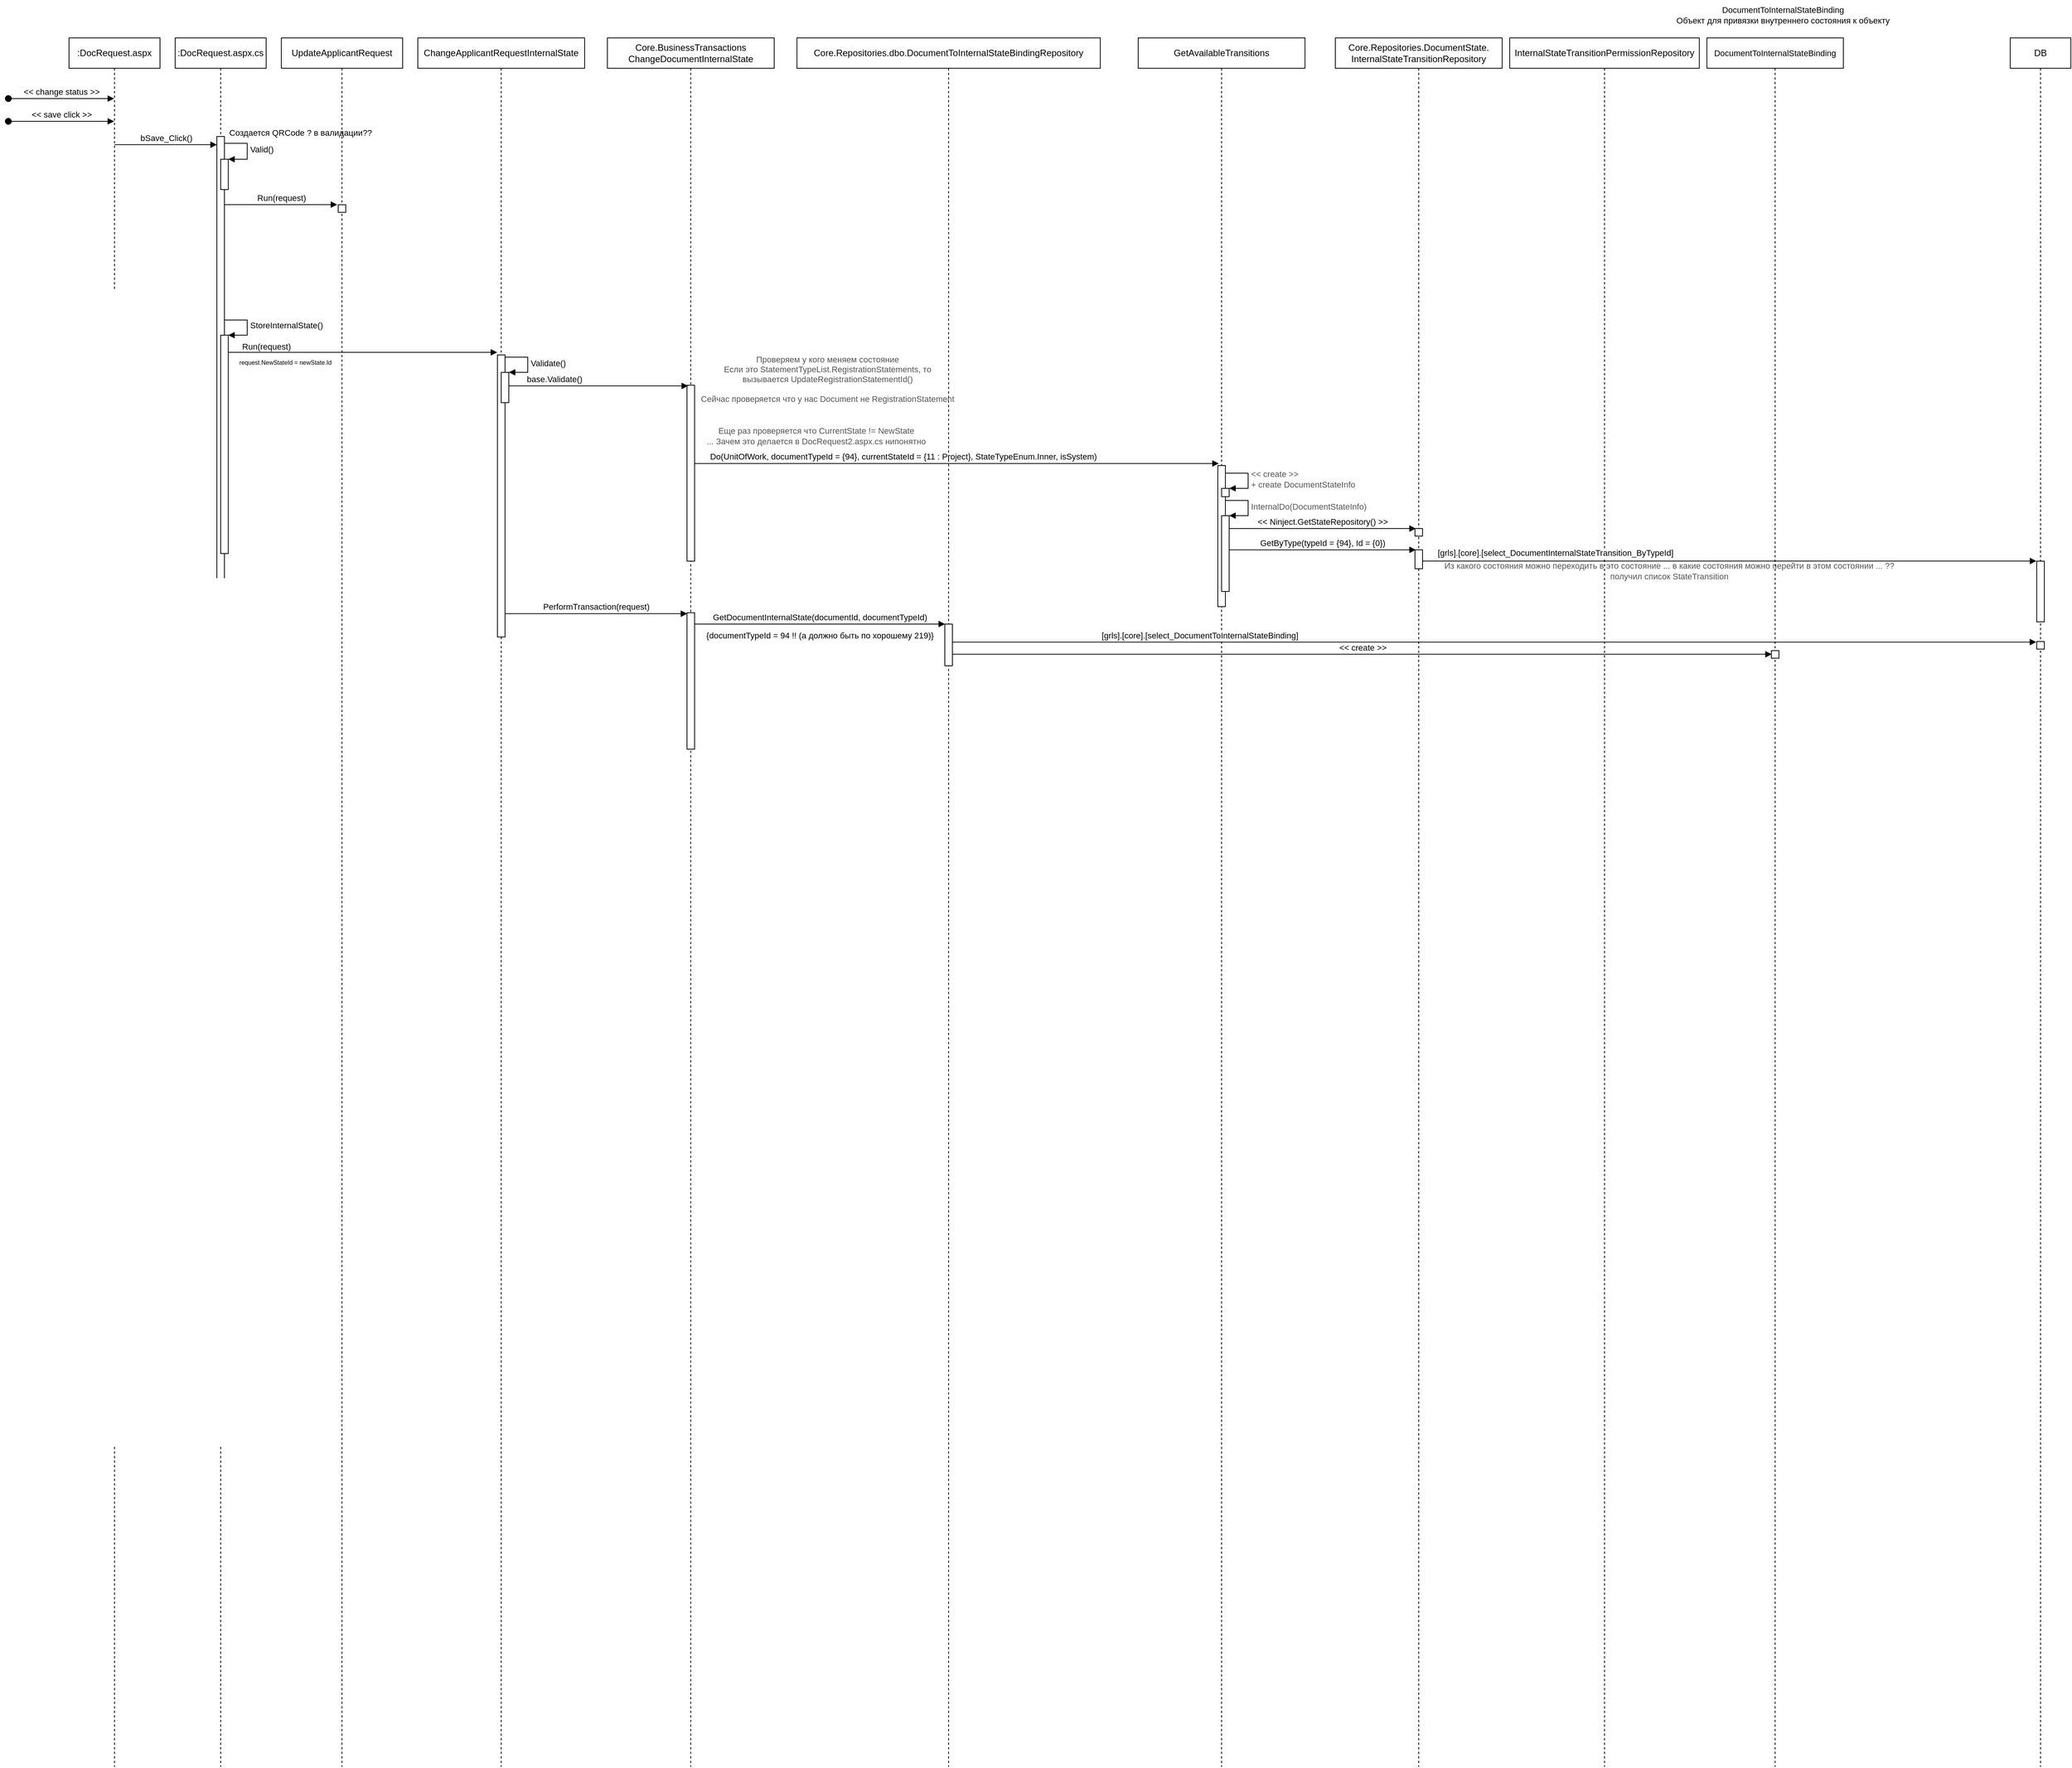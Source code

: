 <mxfile version="20.5.1" type="github">
  <diagram id="1gG8MEolRxr3eOi24UUM" name="Страница 1">
    <mxGraphModel dx="2210" dy="2027" grid="1" gridSize="10" guides="1" tooltips="1" connect="1" arrows="1" fold="1" page="1" pageScale="1" pageWidth="827" pageHeight="1169" math="0" shadow="0">
      <root>
        <mxCell id="0" />
        <mxCell id="1" parent="0" />
        <mxCell id="j3cDPz18Dl61WBa1ze43-2" value=":DocRequest.aspx.cs" style="shape=umlLifeline;perimeter=lifelinePerimeter;whiteSpace=wrap;html=1;container=1;collapsible=0;recursiveResize=0;outlineConnect=0;" vertex="1" parent="1">
          <mxGeometry x="220" y="40" width="120" height="2280" as="geometry" />
        </mxCell>
        <mxCell id="j3cDPz18Dl61WBa1ze43-5" value="" style="html=1;points=[];perimeter=orthogonalPerimeter;" vertex="1" parent="j3cDPz18Dl61WBa1ze43-2">
          <mxGeometry x="55" y="130" width="10" height="770" as="geometry" />
        </mxCell>
        <mxCell id="j3cDPz18Dl61WBa1ze43-48" value="" style="html=1;points=[];perimeter=orthogonalPerimeter;fontSize=11;" vertex="1" parent="j3cDPz18Dl61WBa1ze43-2">
          <mxGeometry x="60" y="160" width="10" height="40" as="geometry" />
        </mxCell>
        <mxCell id="j3cDPz18Dl61WBa1ze43-49" value="Valid()" style="edgeStyle=orthogonalEdgeStyle;html=1;align=left;spacingLeft=2;endArrow=block;rounded=0;entryX=1;entryY=0;fontSize=11;" edge="1" target="j3cDPz18Dl61WBa1ze43-48" parent="j3cDPz18Dl61WBa1ze43-2" source="j3cDPz18Dl61WBa1ze43-5">
          <mxGeometry relative="1" as="geometry">
            <mxPoint x="65" y="140" as="sourcePoint" />
            <Array as="points">
              <mxPoint x="95" y="139" />
              <mxPoint x="95" y="160" />
            </Array>
          </mxGeometry>
        </mxCell>
        <mxCell id="j3cDPz18Dl61WBa1ze43-1" value=":DocRequest.aspx" style="shape=umlLifeline;perimeter=lifelinePerimeter;whiteSpace=wrap;html=1;container=1;collapsible=0;recursiveResize=0;outlineConnect=0;" vertex="1" parent="1">
          <mxGeometry x="80" y="40" width="120" height="2280" as="geometry" />
        </mxCell>
        <mxCell id="j3cDPz18Dl61WBa1ze43-4" value="&amp;lt;&amp;lt; save click &amp;gt;&amp;gt;" style="html=1;verticalAlign=bottom;startArrow=oval;startFill=1;endArrow=block;startSize=8;rounded=0;" edge="1" parent="j3cDPz18Dl61WBa1ze43-1" target="j3cDPz18Dl61WBa1ze43-1">
          <mxGeometry width="60" relative="1" as="geometry">
            <mxPoint x="-80" y="110" as="sourcePoint" />
            <mxPoint x="59.5" y="110" as="targetPoint" />
          </mxGeometry>
        </mxCell>
        <mxCell id="j3cDPz18Dl61WBa1ze43-3" value="&amp;lt;&amp;lt; change status &amp;gt;&amp;gt;" style="html=1;verticalAlign=bottom;startArrow=oval;startFill=1;endArrow=block;startSize=8;rounded=0;" edge="1" parent="1" target="j3cDPz18Dl61WBa1ze43-1">
          <mxGeometry width="60" relative="1" as="geometry">
            <mxPoint y="120" as="sourcePoint" />
            <mxPoint x="90" y="120" as="targetPoint" />
          </mxGeometry>
        </mxCell>
        <mxCell id="j3cDPz18Dl61WBa1ze43-6" value="bSave_Click()" style="html=1;verticalAlign=bottom;endArrow=block;rounded=0;entryX=0.001;entryY=0.014;entryDx=0;entryDy=0;entryPerimeter=0;" edge="1" parent="1" source="j3cDPz18Dl61WBa1ze43-1" target="j3cDPz18Dl61WBa1ze43-5">
          <mxGeometry width="80" relative="1" as="geometry">
            <mxPoint x="400" y="300" as="sourcePoint" />
            <mxPoint x="480" y="300" as="targetPoint" />
          </mxGeometry>
        </mxCell>
        <mxCell id="j3cDPz18Dl61WBa1ze43-9" value="UpdateApplicantRequest" style="shape=umlLifeline;perimeter=lifelinePerimeter;whiteSpace=wrap;html=1;container=1;collapsible=0;recursiveResize=0;outlineConnect=0;" vertex="1" parent="1">
          <mxGeometry x="360" y="40" width="160" height="2280" as="geometry" />
        </mxCell>
        <mxCell id="j3cDPz18Dl61WBa1ze43-10" value="" style="html=1;points=[];perimeter=orthogonalPerimeter;" vertex="1" parent="j3cDPz18Dl61WBa1ze43-9">
          <mxGeometry x="75" y="220" width="10" height="10" as="geometry" />
        </mxCell>
        <mxCell id="j3cDPz18Dl61WBa1ze43-18" value="request.NewStateId = newState.Id" style="text;html=1;align=center;verticalAlign=middle;resizable=0;points=[];autosize=1;strokeColor=none;fillColor=none;fontSize=8;" vertex="1" parent="j3cDPz18Dl61WBa1ze43-9">
          <mxGeometry x="-70" y="418" width="150" height="20" as="geometry" />
        </mxCell>
        <mxCell id="j3cDPz18Dl61WBa1ze43-50" value="Создается QRCode ? в валидации??" style="text;html=1;align=center;verticalAlign=middle;resizable=0;points=[];autosize=1;strokeColor=none;fillColor=none;fontSize=11;" vertex="1" parent="j3cDPz18Dl61WBa1ze43-9">
          <mxGeometry x="-80" y="110" width="210" height="30" as="geometry" />
        </mxCell>
        <mxCell id="j3cDPz18Dl61WBa1ze43-11" value="Run(request)" style="html=1;verticalAlign=bottom;endArrow=block;rounded=0;entryX=-0.125;entryY=-0.018;entryDx=0;entryDy=0;entryPerimeter=0;" edge="1" parent="1" source="j3cDPz18Dl61WBa1ze43-5" target="j3cDPz18Dl61WBa1ze43-10">
          <mxGeometry width="80" relative="1" as="geometry">
            <mxPoint x="380" y="160" as="sourcePoint" />
            <mxPoint x="460" y="160" as="targetPoint" />
          </mxGeometry>
        </mxCell>
        <mxCell id="j3cDPz18Dl61WBa1ze43-12" value="" style="html=1;points=[];perimeter=orthogonalPerimeter;" vertex="1" parent="1">
          <mxGeometry x="280" y="432" width="10" height="288" as="geometry" />
        </mxCell>
        <mxCell id="j3cDPz18Dl61WBa1ze43-13" value="StoreInternalState()" style="edgeStyle=orthogonalEdgeStyle;html=1;align=left;spacingLeft=2;endArrow=block;rounded=0;entryX=1;entryY=0;" edge="1" target="j3cDPz18Dl61WBa1ze43-12" parent="1">
          <mxGeometry relative="1" as="geometry">
            <mxPoint x="285" y="411.97" as="sourcePoint" />
            <Array as="points">
              <mxPoint x="315" y="412" />
              <mxPoint x="315" y="432" />
            </Array>
          </mxGeometry>
        </mxCell>
        <mxCell id="j3cDPz18Dl61WBa1ze43-15" value="ChangeApplicantRequestInternalState" style="shape=umlLifeline;perimeter=lifelinePerimeter;whiteSpace=wrap;html=1;container=1;collapsible=0;recursiveResize=0;outlineConnect=0;" vertex="1" parent="1">
          <mxGeometry x="540" y="40" width="220" height="2280" as="geometry" />
        </mxCell>
        <mxCell id="j3cDPz18Dl61WBa1ze43-16" value="" style="html=1;points=[];perimeter=orthogonalPerimeter;" vertex="1" parent="j3cDPz18Dl61WBa1ze43-15">
          <mxGeometry x="105" y="418" width="10" height="372" as="geometry" />
        </mxCell>
        <mxCell id="j3cDPz18Dl61WBa1ze43-22" value="" style="html=1;points=[];perimeter=orthogonalPerimeter;fontSize=11;" vertex="1" parent="j3cDPz18Dl61WBa1ze43-15">
          <mxGeometry x="110" y="441" width="10" height="40" as="geometry" />
        </mxCell>
        <mxCell id="j3cDPz18Dl61WBa1ze43-23" value="Validate()" style="edgeStyle=orthogonalEdgeStyle;html=1;align=left;spacingLeft=2;endArrow=block;rounded=0;entryX=1;entryY=0;fontSize=11;" edge="1" target="j3cDPz18Dl61WBa1ze43-22" parent="j3cDPz18Dl61WBa1ze43-15" source="j3cDPz18Dl61WBa1ze43-16">
          <mxGeometry relative="1" as="geometry">
            <mxPoint x="115" y="421" as="sourcePoint" />
            <Array as="points">
              <mxPoint x="145" y="421" />
              <mxPoint x="145" y="441" />
            </Array>
          </mxGeometry>
        </mxCell>
        <mxCell id="j3cDPz18Dl61WBa1ze43-17" value="Run(request)" style="html=1;verticalAlign=bottom;endArrow=block;rounded=0;entryX=-0.033;entryY=-0.009;entryDx=0;entryDy=0;entryPerimeter=0;" edge="1" parent="1" source="j3cDPz18Dl61WBa1ze43-12" target="j3cDPz18Dl61WBa1ze43-16">
          <mxGeometry x="-0.718" y="-1" width="80" relative="1" as="geometry">
            <mxPoint x="295" y="336.56" as="sourcePoint" />
            <mxPoint x="443.75" y="336.56" as="targetPoint" />
            <mxPoint as="offset" />
          </mxGeometry>
        </mxCell>
        <mxCell id="j3cDPz18Dl61WBa1ze43-19" value="Core.BusinessTransactions&lt;br&gt;ChangeDocumentInternalState" style="shape=umlLifeline;perimeter=lifelinePerimeter;whiteSpace=wrap;html=1;container=1;collapsible=0;recursiveResize=0;outlineConnect=0;" vertex="1" parent="1">
          <mxGeometry x="790" y="40" width="220" height="2280" as="geometry" />
        </mxCell>
        <mxCell id="j3cDPz18Dl61WBa1ze43-20" value="" style="html=1;points=[];perimeter=orthogonalPerimeter;" vertex="1" parent="j3cDPz18Dl61WBa1ze43-19">
          <mxGeometry x="105" y="758" width="10" height="180" as="geometry" />
        </mxCell>
        <mxCell id="j3cDPz18Dl61WBa1ze43-25" value="" style="html=1;points=[];perimeter=orthogonalPerimeter;fontSize=11;" vertex="1" parent="j3cDPz18Dl61WBa1ze43-19">
          <mxGeometry x="105" y="458" width="10" height="232" as="geometry" />
        </mxCell>
        <mxCell id="j3cDPz18Dl61WBa1ze43-21" value="PerformTransaction(request)" style="html=1;verticalAlign=bottom;endArrow=block;rounded=0;fontSize=11;entryX=0.032;entryY=0.007;entryDx=0;entryDy=0;entryPerimeter=0;" edge="1" parent="1" target="j3cDPz18Dl61WBa1ze43-20">
          <mxGeometry width="80" relative="1" as="geometry">
            <mxPoint x="655" y="799.26" as="sourcePoint" />
            <mxPoint x="780" y="598" as="targetPoint" />
          </mxGeometry>
        </mxCell>
        <mxCell id="j3cDPz18Dl61WBa1ze43-24" value="base.Validate()" style="html=1;verticalAlign=bottom;endArrow=block;rounded=0;fontSize=11;entryX=0.14;entryY=0.004;entryDx=0;entryDy=0;entryPerimeter=0;" edge="1" parent="1" source="j3cDPz18Dl61WBa1ze43-22" target="j3cDPz18Dl61WBa1ze43-25">
          <mxGeometry x="-0.492" width="80" relative="1" as="geometry">
            <mxPoint x="700" y="478" as="sourcePoint" />
            <mxPoint x="780" y="478" as="targetPoint" />
            <mxPoint as="offset" />
          </mxGeometry>
        </mxCell>
        <mxCell id="j3cDPz18Dl61WBa1ze43-26" value="Core.Repositories.DocumentState.&lt;br&gt;InternalStateTransitionRepository" style="shape=umlLifeline;perimeter=lifelinePerimeter;whiteSpace=wrap;html=1;container=1;collapsible=0;recursiveResize=0;outlineConnect=0;" vertex="1" parent="1">
          <mxGeometry x="1750" y="40" width="220" height="2280" as="geometry" />
        </mxCell>
        <mxCell id="j3cDPz18Dl61WBa1ze43-28" value="" style="html=1;points=[];perimeter=orthogonalPerimeter;fontSize=11;" vertex="1" parent="j3cDPz18Dl61WBa1ze43-26">
          <mxGeometry x="105" y="647" width="10" height="10" as="geometry" />
        </mxCell>
        <mxCell id="j3cDPz18Dl61WBa1ze43-57" value="" style="html=1;points=[];perimeter=orthogonalPerimeter;fontSize=11;" vertex="1" parent="j3cDPz18Dl61WBa1ze43-26">
          <mxGeometry x="105" y="675" width="10" height="25" as="geometry" />
        </mxCell>
        <mxCell id="j3cDPz18Dl61WBa1ze43-29" value="Do(UnitOfWork, documentTypeId = {94}, currentStateId = {11 : Project}, StateTypeEnum.Inner, isSystem)" style="html=1;verticalAlign=bottom;endArrow=block;rounded=0;fontSize=11;entryX=0.134;entryY=-0.015;entryDx=0;entryDy=0;entryPerimeter=0;" edge="1" parent="1" source="j3cDPz18Dl61WBa1ze43-25" target="j3cDPz18Dl61WBa1ze43-31">
          <mxGeometry x="-0.204" width="80" relative="1" as="geometry">
            <mxPoint x="960" y="508.16" as="sourcePoint" />
            <mxPoint x="1196.4" y="508.16" as="targetPoint" />
            <mxPoint as="offset" />
          </mxGeometry>
        </mxCell>
        <mxCell id="j3cDPz18Dl61WBa1ze43-30" value="GetAvailableTransitions" style="shape=umlLifeline;perimeter=lifelinePerimeter;whiteSpace=wrap;html=1;container=1;collapsible=0;recursiveResize=0;outlineConnect=0;" vertex="1" parent="1">
          <mxGeometry x="1490" y="40" width="220" height="2280" as="geometry" />
        </mxCell>
        <mxCell id="j3cDPz18Dl61WBa1ze43-31" value="" style="html=1;points=[];perimeter=orthogonalPerimeter;fontSize=11;" vertex="1" parent="j3cDPz18Dl61WBa1ze43-30">
          <mxGeometry x="105" y="564" width="10" height="186" as="geometry" />
        </mxCell>
        <mxCell id="j3cDPz18Dl61WBa1ze43-53" value="" style="html=1;points=[];perimeter=orthogonalPerimeter;fontSize=11;fontColor=#545454;" vertex="1" parent="j3cDPz18Dl61WBa1ze43-30">
          <mxGeometry x="110" y="594" width="10" height="11" as="geometry" />
        </mxCell>
        <mxCell id="j3cDPz18Dl61WBa1ze43-54" value="&amp;lt;&amp;lt; create &amp;gt;&amp;gt;&lt;br&gt;+ create DocumentStateInfo" style="edgeStyle=orthogonalEdgeStyle;html=1;align=left;spacingLeft=2;endArrow=block;rounded=0;entryX=1;entryY=0;fontSize=11;fontColor=#545454;" edge="1" target="j3cDPz18Dl61WBa1ze43-53" parent="j3cDPz18Dl61WBa1ze43-30">
          <mxGeometry relative="1" as="geometry">
            <mxPoint x="115" y="574" as="sourcePoint" />
            <Array as="points">
              <mxPoint x="145" y="574" />
              <mxPoint x="145" y="594" />
            </Array>
          </mxGeometry>
        </mxCell>
        <mxCell id="j3cDPz18Dl61WBa1ze43-55" value="" style="html=1;points=[];perimeter=orthogonalPerimeter;fontSize=11;fontColor=#545454;" vertex="1" parent="j3cDPz18Dl61WBa1ze43-30">
          <mxGeometry x="110" y="630" width="10" height="100" as="geometry" />
        </mxCell>
        <mxCell id="j3cDPz18Dl61WBa1ze43-56" value="InternalDo(DocumentStateInfo)" style="edgeStyle=orthogonalEdgeStyle;html=1;align=left;spacingLeft=2;endArrow=block;rounded=0;entryX=1;entryY=0;fontSize=11;fontColor=#545454;" edge="1" target="j3cDPz18Dl61WBa1ze43-55" parent="j3cDPz18Dl61WBa1ze43-30">
          <mxGeometry relative="1" as="geometry">
            <mxPoint x="115" y="610" as="sourcePoint" />
            <Array as="points">
              <mxPoint x="145" y="610" />
              <mxPoint x="145" y="630" />
            </Array>
          </mxGeometry>
        </mxCell>
        <mxCell id="j3cDPz18Dl61WBa1ze43-32" value="&amp;lt;&amp;lt; Ninject.GetStateRepository() &amp;gt;&amp;gt;" style="html=1;verticalAlign=bottom;endArrow=block;rounded=0;fontSize=11;entryX=0.119;entryY=0.004;entryDx=0;entryDy=0;entryPerimeter=0;" edge="1" parent="1" source="j3cDPz18Dl61WBa1ze43-55" target="j3cDPz18Dl61WBa1ze43-28">
          <mxGeometry width="80" relative="1" as="geometry">
            <mxPoint x="1200" y="527.58" as="sourcePoint" />
            <mxPoint x="1280" y="527.58" as="targetPoint" />
          </mxGeometry>
        </mxCell>
        <mxCell id="j3cDPz18Dl61WBa1ze43-33" value="InternalStateTransitionPermissionRepository" style="shape=umlLifeline;perimeter=lifelinePerimeter;whiteSpace=wrap;html=1;container=1;collapsible=0;recursiveResize=0;outlineConnect=0;" vertex="1" parent="1">
          <mxGeometry x="1980" y="40" width="250" height="2280" as="geometry" />
        </mxCell>
        <mxCell id="j3cDPz18Dl61WBa1ze43-35" value="Core.Repositories.dbo.DocumentToInternalStateBindingRepository" style="shape=umlLifeline;perimeter=lifelinePerimeter;whiteSpace=wrap;html=1;container=1;collapsible=0;recursiveResize=0;outlineConnect=0;" vertex="1" parent="1">
          <mxGeometry x="1040" y="40" width="400" height="2280" as="geometry" />
        </mxCell>
        <mxCell id="j3cDPz18Dl61WBa1ze43-36" value="" style="html=1;points=[];perimeter=orthogonalPerimeter;" vertex="1" parent="j3cDPz18Dl61WBa1ze43-35">
          <mxGeometry x="195" y="773" width="10" height="55" as="geometry" />
        </mxCell>
        <mxCell id="j3cDPz18Dl61WBa1ze43-39" value="{documentTypeId = 94 !! (а должно быть по хорошему 219)}" style="text;html=1;align=center;verticalAlign=middle;resizable=0;points=[];autosize=1;strokeColor=none;fillColor=none;fontSize=11;" vertex="1" parent="j3cDPz18Dl61WBa1ze43-35">
          <mxGeometry x="-130" y="773" width="320" height="30" as="geometry" />
        </mxCell>
        <mxCell id="j3cDPz18Dl61WBa1ze43-51" value="Проверяем у кого меняем состояние&lt;br&gt;Если это StatementTypeList.RegistrationStatements, то&lt;br&gt;вызывается UpdateRegistrationStatementId()&lt;br&gt;&lt;br&gt;Сейчас проверяется что у нас Document не RegistrationStatement" style="text;html=1;align=center;verticalAlign=middle;resizable=0;points=[];autosize=1;strokeColor=none;fillColor=none;fontSize=11;fontColor=#545454;" vertex="1" parent="j3cDPz18Dl61WBa1ze43-35">
          <mxGeometry x="-140" y="410" width="360" height="80" as="geometry" />
        </mxCell>
        <mxCell id="j3cDPz18Dl61WBa1ze43-52" value="Еще раз проверяется что CurrentState != NewState&lt;br&gt;... Зачем это делается в DocRequest2.aspx.cs нипонятно" style="text;html=1;align=center;verticalAlign=middle;resizable=0;points=[];autosize=1;strokeColor=none;fillColor=none;fontSize=11;fontColor=#545454;" vertex="1" parent="j3cDPz18Dl61WBa1ze43-35">
          <mxGeometry x="-130" y="505" width="310" height="40" as="geometry" />
        </mxCell>
        <mxCell id="j3cDPz18Dl61WBa1ze43-38" value="GetDocumentInternalState(documentId, documentTypeId)" style="html=1;verticalAlign=bottom;endArrow=block;rounded=0;fontSize=11;entryX=0.03;entryY=-0.001;entryDx=0;entryDy=0;entryPerimeter=0;" edge="1" parent="1" source="j3cDPz18Dl61WBa1ze43-20" target="j3cDPz18Dl61WBa1ze43-36">
          <mxGeometry width="80" relative="1" as="geometry">
            <mxPoint x="990" y="768" as="sourcePoint" />
            <mxPoint x="1070" y="768" as="targetPoint" />
          </mxGeometry>
        </mxCell>
        <mxCell id="j3cDPz18Dl61WBa1ze43-40" value="DB" style="shape=umlLifeline;perimeter=lifelinePerimeter;whiteSpace=wrap;html=1;container=1;collapsible=0;recursiveResize=0;outlineConnect=0;" vertex="1" parent="1">
          <mxGeometry x="2640" y="40" width="80" height="2280" as="geometry" />
        </mxCell>
        <mxCell id="j3cDPz18Dl61WBa1ze43-41" value="" style="html=1;points=[];perimeter=orthogonalPerimeter;fontSize=11;" vertex="1" parent="j3cDPz18Dl61WBa1ze43-40">
          <mxGeometry x="35" y="796" width="10" height="10" as="geometry" />
        </mxCell>
        <mxCell id="j3cDPz18Dl61WBa1ze43-59" value="" style="html=1;points=[];perimeter=orthogonalPerimeter;fontSize=11;fontColor=#545454;" vertex="1" parent="j3cDPz18Dl61WBa1ze43-40">
          <mxGeometry x="35" y="690" width="10" height="80" as="geometry" />
        </mxCell>
        <mxCell id="j3cDPz18Dl61WBa1ze43-42" value="[grls].[core].[select_DocumentToInternalStateBinding]" style="html=1;verticalAlign=bottom;endArrow=block;rounded=0;fontSize=11;entryX=-0.066;entryY=0.073;entryDx=0;entryDy=0;entryPerimeter=0;" edge="1" parent="1" source="j3cDPz18Dl61WBa1ze43-36" target="j3cDPz18Dl61WBa1ze43-41">
          <mxGeometry x="-0.544" width="80" relative="1" as="geometry">
            <mxPoint x="1580" y="928" as="sourcePoint" />
            <mxPoint x="1660" y="928" as="targetPoint" />
            <mxPoint as="offset" />
          </mxGeometry>
        </mxCell>
        <mxCell id="j3cDPz18Dl61WBa1ze43-43" value="DocumentToInternalStateBinding&lt;br&gt;Объект для привязки внутреннего состояния к объекту" style="text;html=1;align=center;verticalAlign=middle;resizable=0;points=[];autosize=1;strokeColor=none;fillColor=none;fontSize=11;" vertex="1" parent="1">
          <mxGeometry x="2190" y="-10" width="300" height="40" as="geometry" />
        </mxCell>
        <mxCell id="j3cDPz18Dl61WBa1ze43-44" value="&lt;span style=&quot;font-size: 11px;&quot;&gt;DocumentToInternalStateBinding&lt;/span&gt;" style="shape=umlLifeline;perimeter=lifelinePerimeter;whiteSpace=wrap;html=1;container=1;collapsible=0;recursiveResize=0;outlineConnect=0;" vertex="1" parent="1">
          <mxGeometry x="2240" y="40" width="180" height="2280" as="geometry" />
        </mxCell>
        <mxCell id="j3cDPz18Dl61WBa1ze43-45" value="" style="html=1;points=[];perimeter=orthogonalPerimeter;fontSize=11;" vertex="1" parent="j3cDPz18Dl61WBa1ze43-44">
          <mxGeometry x="85" y="808" width="10" height="10" as="geometry" />
        </mxCell>
        <mxCell id="j3cDPz18Dl61WBa1ze43-47" value="&amp;lt;&amp;lt; create &amp;gt;&amp;gt;" style="html=1;verticalAlign=bottom;endArrow=block;rounded=0;fontSize=11;entryX=0.056;entryY=0.476;entryDx=0;entryDy=0;entryPerimeter=0;" edge="1" parent="1" source="j3cDPz18Dl61WBa1ze43-36" target="j3cDPz18Dl61WBa1ze43-45">
          <mxGeometry width="80" relative="1" as="geometry">
            <mxPoint x="2110" y="852.76" as="sourcePoint" />
            <mxPoint x="2170" y="798" as="targetPoint" />
          </mxGeometry>
        </mxCell>
        <mxCell id="j3cDPz18Dl61WBa1ze43-58" value="GetByType(typeId = {94}, Id = {0})" style="html=1;verticalAlign=bottom;endArrow=block;rounded=0;fontSize=11;entryX=0.119;entryY=0.004;entryDx=0;entryDy=0;entryPerimeter=0;" edge="1" parent="1" target="j3cDPz18Dl61WBa1ze43-57" source="j3cDPz18Dl61WBa1ze43-55">
          <mxGeometry width="80" relative="1" as="geometry">
            <mxPoint x="1620" y="697.04" as="sourcePoint" />
            <mxPoint x="1290" y="537.58" as="targetPoint" />
          </mxGeometry>
        </mxCell>
        <mxCell id="j3cDPz18Dl61WBa1ze43-60" value="[grls].[core].[select_DocumentInternalStateTransition_ByTypeId]" style="html=1;verticalAlign=bottom;endArrow=block;rounded=0;fontSize=11;fontColor=#000;entryX=-0.052;entryY=-0.002;entryDx=0;entryDy=0;entryPerimeter=0;" edge="1" parent="1" source="j3cDPz18Dl61WBa1ze43-57" target="j3cDPz18Dl61WBa1ze43-59">
          <mxGeometry x="-0.568" y="2" width="80" relative="1" as="geometry">
            <mxPoint x="2220" y="670" as="sourcePoint" />
            <mxPoint x="2300" y="670" as="targetPoint" />
            <mxPoint as="offset" />
          </mxGeometry>
        </mxCell>
        <mxCell id="j3cDPz18Dl61WBa1ze43-61" value="Из какого состояния можно переходить в это состояние ... в какие состояния можно перейти в этом состоянии ... ??&lt;br&gt;получил список StateTransition" style="text;html=1;align=center;verticalAlign=middle;resizable=1;points=[];autosize=1;strokeColor=none;fillColor=none;fontSize=11;fontColor=#545454;" vertex="1" parent="1">
          <mxGeometry x="1880" y="723" width="620" height="40" as="geometry" />
        </mxCell>
      </root>
    </mxGraphModel>
  </diagram>
</mxfile>
